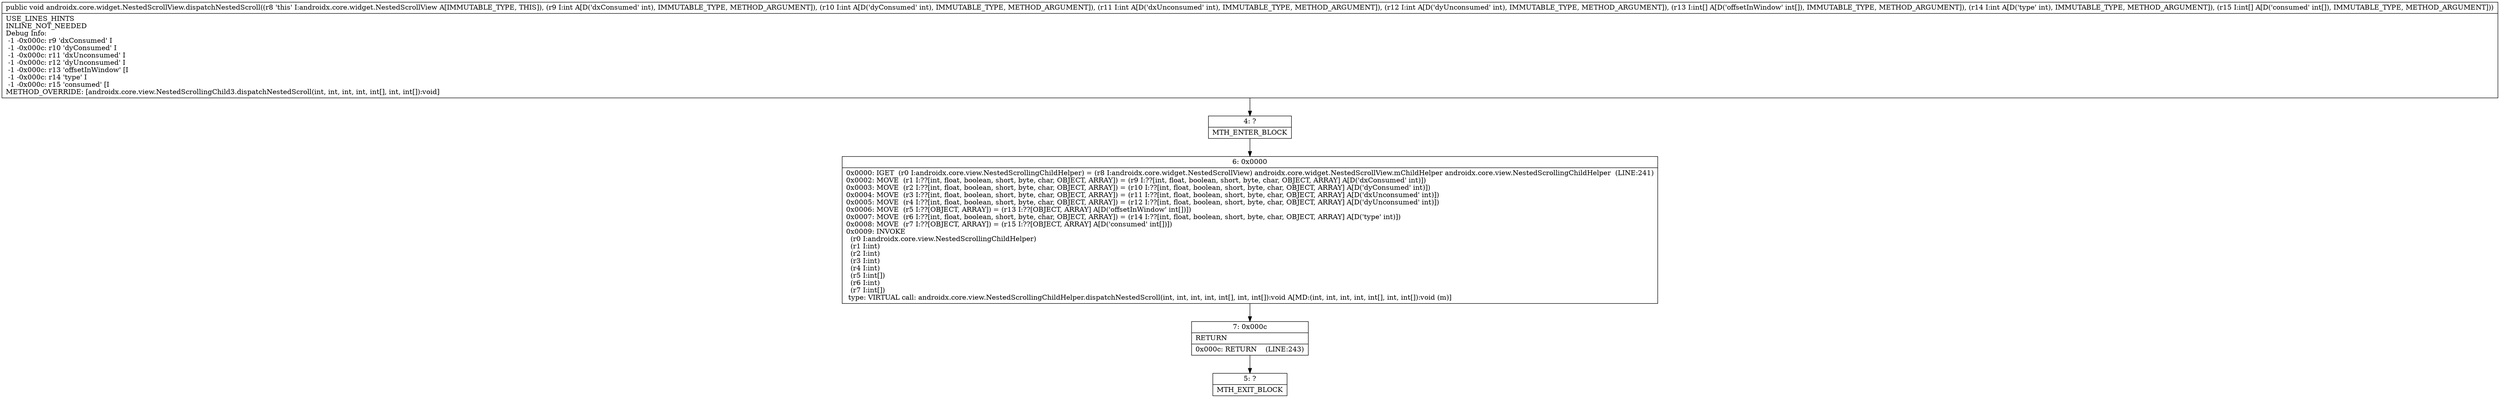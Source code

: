 digraph "CFG forandroidx.core.widget.NestedScrollView.dispatchNestedScroll(IIII[II[I)V" {
Node_4 [shape=record,label="{4\:\ ?|MTH_ENTER_BLOCK\l}"];
Node_6 [shape=record,label="{6\:\ 0x0000|0x0000: IGET  (r0 I:androidx.core.view.NestedScrollingChildHelper) = (r8 I:androidx.core.widget.NestedScrollView) androidx.core.widget.NestedScrollView.mChildHelper androidx.core.view.NestedScrollingChildHelper  (LINE:241)\l0x0002: MOVE  (r1 I:??[int, float, boolean, short, byte, char, OBJECT, ARRAY]) = (r9 I:??[int, float, boolean, short, byte, char, OBJECT, ARRAY] A[D('dxConsumed' int)]) \l0x0003: MOVE  (r2 I:??[int, float, boolean, short, byte, char, OBJECT, ARRAY]) = (r10 I:??[int, float, boolean, short, byte, char, OBJECT, ARRAY] A[D('dyConsumed' int)]) \l0x0004: MOVE  (r3 I:??[int, float, boolean, short, byte, char, OBJECT, ARRAY]) = (r11 I:??[int, float, boolean, short, byte, char, OBJECT, ARRAY] A[D('dxUnconsumed' int)]) \l0x0005: MOVE  (r4 I:??[int, float, boolean, short, byte, char, OBJECT, ARRAY]) = (r12 I:??[int, float, boolean, short, byte, char, OBJECT, ARRAY] A[D('dyUnconsumed' int)]) \l0x0006: MOVE  (r5 I:??[OBJECT, ARRAY]) = (r13 I:??[OBJECT, ARRAY] A[D('offsetInWindow' int[])]) \l0x0007: MOVE  (r6 I:??[int, float, boolean, short, byte, char, OBJECT, ARRAY]) = (r14 I:??[int, float, boolean, short, byte, char, OBJECT, ARRAY] A[D('type' int)]) \l0x0008: MOVE  (r7 I:??[OBJECT, ARRAY]) = (r15 I:??[OBJECT, ARRAY] A[D('consumed' int[])]) \l0x0009: INVOKE  \l  (r0 I:androidx.core.view.NestedScrollingChildHelper)\l  (r1 I:int)\l  (r2 I:int)\l  (r3 I:int)\l  (r4 I:int)\l  (r5 I:int[])\l  (r6 I:int)\l  (r7 I:int[])\l type: VIRTUAL call: androidx.core.view.NestedScrollingChildHelper.dispatchNestedScroll(int, int, int, int, int[], int, int[]):void A[MD:(int, int, int, int, int[], int, int[]):void (m)]\l}"];
Node_7 [shape=record,label="{7\:\ 0x000c|RETURN\l|0x000c: RETURN    (LINE:243)\l}"];
Node_5 [shape=record,label="{5\:\ ?|MTH_EXIT_BLOCK\l}"];
MethodNode[shape=record,label="{public void androidx.core.widget.NestedScrollView.dispatchNestedScroll((r8 'this' I:androidx.core.widget.NestedScrollView A[IMMUTABLE_TYPE, THIS]), (r9 I:int A[D('dxConsumed' int), IMMUTABLE_TYPE, METHOD_ARGUMENT]), (r10 I:int A[D('dyConsumed' int), IMMUTABLE_TYPE, METHOD_ARGUMENT]), (r11 I:int A[D('dxUnconsumed' int), IMMUTABLE_TYPE, METHOD_ARGUMENT]), (r12 I:int A[D('dyUnconsumed' int), IMMUTABLE_TYPE, METHOD_ARGUMENT]), (r13 I:int[] A[D('offsetInWindow' int[]), IMMUTABLE_TYPE, METHOD_ARGUMENT]), (r14 I:int A[D('type' int), IMMUTABLE_TYPE, METHOD_ARGUMENT]), (r15 I:int[] A[D('consumed' int[]), IMMUTABLE_TYPE, METHOD_ARGUMENT]))  | USE_LINES_HINTS\lINLINE_NOT_NEEDED\lDebug Info:\l  \-1 \-0x000c: r9 'dxConsumed' I\l  \-1 \-0x000c: r10 'dyConsumed' I\l  \-1 \-0x000c: r11 'dxUnconsumed' I\l  \-1 \-0x000c: r12 'dyUnconsumed' I\l  \-1 \-0x000c: r13 'offsetInWindow' [I\l  \-1 \-0x000c: r14 'type' I\l  \-1 \-0x000c: r15 'consumed' [I\lMETHOD_OVERRIDE: [androidx.core.view.NestedScrollingChild3.dispatchNestedScroll(int, int, int, int, int[], int, int[]):void]\l}"];
MethodNode -> Node_4;Node_4 -> Node_6;
Node_6 -> Node_7;
Node_7 -> Node_5;
}

